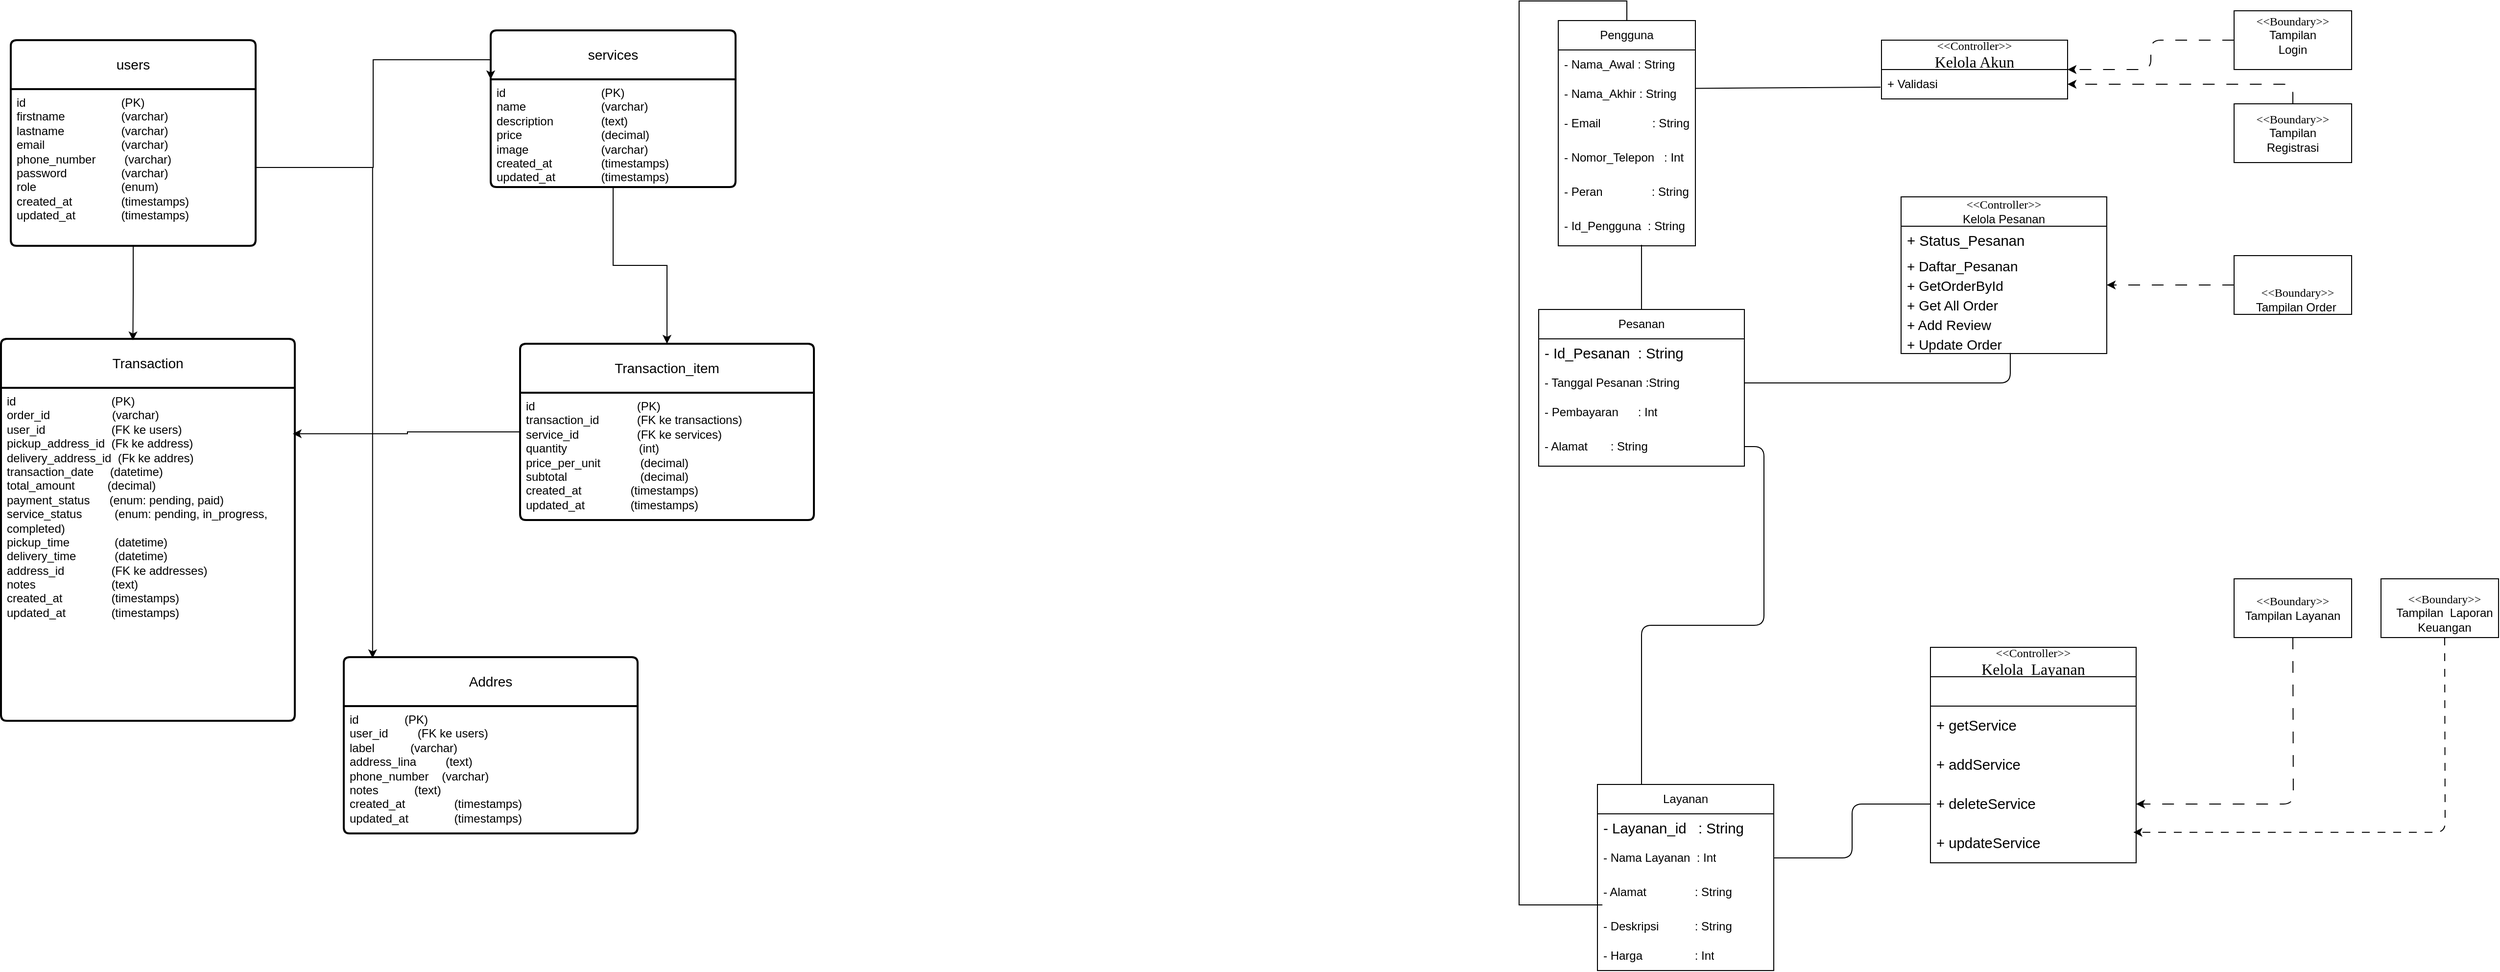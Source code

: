 <mxfile version="27.0.9">
  <diagram name="Page-1" id="1g0gpgOHZjiVGv1ZJ_0M">
    <mxGraphModel dx="3029" dy="782" grid="1" gridSize="10" guides="1" tooltips="1" connect="1" arrows="1" fold="1" page="1" pageScale="1" pageWidth="850" pageHeight="1100" math="0" shadow="0">
      <root>
        <mxCell id="0" />
        <mxCell id="1" parent="0" />
        <mxCell id="5NkrVwgSXne67IR-y-4Z-94" style="edgeStyle=orthogonalEdgeStyle;rounded=1;orthogonalLoop=1;jettySize=auto;html=1;dashed=1;strokeWidth=1;endArrow=classic;endFill=1;dashPattern=12 12;curved=0;" parent="1" source="5NkrVwgSXne67IR-y-4Z-1" target="5NkrVwgSXne67IR-y-4Z-89" edge="1">
          <mxGeometry relative="1" as="geometry" />
        </mxCell>
        <mxCell id="5NkrVwgSXne67IR-y-4Z-1" value="" style="rounded=0;whiteSpace=wrap;html=1;" parent="1" vertex="1">
          <mxGeometry x="750" y="115" width="120" height="60" as="geometry" />
        </mxCell>
        <mxCell id="5NkrVwgSXne67IR-y-4Z-2" value="&lt;font face=&quot;Times New Roman, serif&quot;&gt;&lt;span style=&quot;white-space-collapse: preserve;&quot;&gt;&amp;lt;&amp;lt;Boundary&amp;gt;&amp;gt;&lt;/span&gt;&lt;/font&gt;&lt;div&gt;Tampilan Registrasi&lt;/div&gt;" style="text;html=1;align=center;verticalAlign=middle;whiteSpace=wrap;rounded=0;" parent="1" vertex="1">
          <mxGeometry x="780" y="130" width="60" height="30" as="geometry" />
        </mxCell>
        <mxCell id="5NkrVwgSXne67IR-y-4Z-96" style="edgeStyle=orthogonalEdgeStyle;rounded=1;orthogonalLoop=1;jettySize=auto;html=1;dashed=1;endArrow=classic;endFill=1;dashPattern=12 12;curved=0;" parent="1" source="5NkrVwgSXne67IR-y-4Z-3" target="5NkrVwgSXne67IR-y-4Z-46" edge="1">
          <mxGeometry relative="1" as="geometry" />
        </mxCell>
        <mxCell id="5NkrVwgSXne67IR-y-4Z-3" value="" style="rounded=0;whiteSpace=wrap;html=1;" parent="1" vertex="1">
          <mxGeometry x="750" y="20" width="120" height="60" as="geometry" />
        </mxCell>
        <mxCell id="5NkrVwgSXne67IR-y-4Z-4" value="&lt;font face=&quot;Times New Roman, serif&quot;&gt;&lt;span style=&quot;white-space-collapse: preserve;&quot;&gt;&amp;lt;&amp;lt;Boundary&amp;gt;&amp;gt;&lt;/span&gt;&lt;/font&gt;&lt;div&gt;Tampilan Login&lt;/div&gt;" style="text;html=1;align=center;verticalAlign=middle;whiteSpace=wrap;rounded=0;" parent="1" vertex="1">
          <mxGeometry x="780" y="30" width="60" height="30" as="geometry" />
        </mxCell>
        <mxCell id="5NkrVwgSXne67IR-y-4Z-105" style="edgeStyle=orthogonalEdgeStyle;rounded=1;orthogonalLoop=1;jettySize=auto;html=1;dashed=1;dashPattern=12 12;curved=0;" parent="1" source="5NkrVwgSXne67IR-y-4Z-5" target="5NkrVwgSXne67IR-y-4Z-100" edge="1">
          <mxGeometry relative="1" as="geometry" />
        </mxCell>
        <mxCell id="5NkrVwgSXne67IR-y-4Z-5" value="" style="rounded=0;whiteSpace=wrap;html=1;" parent="1" vertex="1">
          <mxGeometry x="750" y="270" width="120" height="60" as="geometry" />
        </mxCell>
        <mxCell id="5NkrVwgSXne67IR-y-4Z-6" value="&lt;font face=&quot;Times New Roman, serif&quot;&gt;&lt;span style=&quot;white-space-collapse: preserve;&quot;&gt;&amp;lt;&amp;lt;Boundary&amp;gt;&amp;gt;&lt;/span&gt;&lt;/font&gt;&lt;div&gt;Tampilan Order&amp;nbsp;&lt;/div&gt;" style="text;html=1;align=center;verticalAlign=middle;whiteSpace=wrap;rounded=0;" parent="1" vertex="1">
          <mxGeometry x="760" y="300" width="110" height="30" as="geometry" />
        </mxCell>
        <mxCell id="5NkrVwgSXne67IR-y-4Z-9" value="" style="rounded=0;whiteSpace=wrap;html=1;" parent="1" vertex="1">
          <mxGeometry x="900" y="600" width="120" height="60" as="geometry" />
        </mxCell>
        <mxCell id="5NkrVwgSXne67IR-y-4Z-10" value="&lt;font face=&quot;Times New Roman, serif&quot;&gt;&lt;span style=&quot;white-space-collapse: preserve;&quot;&gt;&amp;lt;&amp;lt;Boundary&amp;gt;&amp;gt;&lt;/span&gt;&lt;/font&gt;&lt;div&gt;Tampilan&amp;nbsp; Laporan Keuangan&lt;/div&gt;" style="text;html=1;align=center;verticalAlign=middle;whiteSpace=wrap;rounded=0;" parent="1" vertex="1">
          <mxGeometry x="910" y="620" width="110" height="30" as="geometry" />
        </mxCell>
        <mxCell id="5NkrVwgSXne67IR-y-4Z-13" value="" style="rounded=0;whiteSpace=wrap;html=1;" parent="1" vertex="1">
          <mxGeometry x="750" y="600" width="120" height="60" as="geometry" />
        </mxCell>
        <mxCell id="5NkrVwgSXne67IR-y-4Z-113" style="edgeStyle=orthogonalEdgeStyle;rounded=1;orthogonalLoop=1;jettySize=auto;html=1;dashed=1;endArrow=classic;endFill=1;dashPattern=12 12;curved=0;" parent="1" target="5NkrVwgSXne67IR-y-4Z-110" edge="1">
          <mxGeometry relative="1" as="geometry">
            <mxPoint x="810" y="660" as="sourcePoint" />
          </mxGeometry>
        </mxCell>
        <mxCell id="5NkrVwgSXne67IR-y-4Z-14" value="&lt;font face=&quot;Times New Roman, serif&quot;&gt;&lt;span style=&quot;white-space-collapse: preserve;&quot;&gt;&amp;lt;&amp;lt;Boundary&amp;gt;&amp;gt;&lt;/span&gt;&lt;/font&gt;&lt;div&gt;Tampilan Layanan&lt;/div&gt;" style="text;html=1;align=center;verticalAlign=middle;whiteSpace=wrap;rounded=0;" parent="1" vertex="1">
          <mxGeometry x="755" y="615" width="110" height="30" as="geometry" />
        </mxCell>
        <mxCell id="5NkrVwgSXne67IR-y-4Z-15" value="Pengguna" style="swimlane;fontStyle=0;childLayout=stackLayout;horizontal=1;startSize=30;horizontalStack=0;resizeParent=1;resizeParentMax=0;resizeLast=0;collapsible=1;marginBottom=0;whiteSpace=wrap;html=1;" parent="1" vertex="1">
          <mxGeometry x="60" y="30" width="140" height="230" as="geometry" />
        </mxCell>
        <mxCell id="5NkrVwgSXne67IR-y-4Z-16" value="- Nama_Awal : String" style="text;strokeColor=none;fillColor=none;align=left;verticalAlign=middle;spacingLeft=4;spacingRight=4;overflow=hidden;points=[[0,0.5],[1,0.5]];portConstraint=eastwest;rotatable=0;whiteSpace=wrap;html=1;" parent="5NkrVwgSXne67IR-y-4Z-15" vertex="1">
          <mxGeometry y="30" width="140" height="30" as="geometry" />
        </mxCell>
        <mxCell id="5NkrVwgSXne67IR-y-4Z-17" value="- Nama_Akhir : String" style="text;strokeColor=none;fillColor=none;align=left;verticalAlign=middle;spacingLeft=4;spacingRight=4;overflow=hidden;points=[[0,0.5],[1,0.5]];portConstraint=eastwest;rotatable=0;whiteSpace=wrap;html=1;" parent="5NkrVwgSXne67IR-y-4Z-15" vertex="1">
          <mxGeometry y="60" width="140" height="30" as="geometry" />
        </mxCell>
        <mxCell id="5NkrVwgSXne67IR-y-4Z-19" value="- Email&amp;nbsp; &amp;nbsp; &amp;nbsp; &amp;nbsp; &lt;span style=&quot;white-space: pre;&quot;&gt;&#x9;&lt;/span&gt;&amp;nbsp; &amp;nbsp;: String" style="text;strokeColor=none;fillColor=none;align=left;verticalAlign=middle;spacingLeft=4;spacingRight=4;overflow=hidden;points=[[0,0.5],[1,0.5]];portConstraint=eastwest;rotatable=0;whiteSpace=wrap;html=1;" parent="5NkrVwgSXne67IR-y-4Z-15" vertex="1">
          <mxGeometry y="90" width="140" height="30" as="geometry" />
        </mxCell>
        <mxCell id="5NkrVwgSXne67IR-y-4Z-18" value="- Nomor_Telepon&amp;nbsp; &amp;nbsp;: Int" style="text;strokeColor=none;fillColor=none;align=left;verticalAlign=middle;spacingLeft=4;spacingRight=4;overflow=hidden;points=[[0,0.5],[1,0.5]];portConstraint=eastwest;rotatable=0;whiteSpace=wrap;html=1;" parent="5NkrVwgSXne67IR-y-4Z-15" vertex="1">
          <mxGeometry y="120" width="140" height="40" as="geometry" />
        </mxCell>
        <mxCell id="5NkrVwgSXne67IR-y-4Z-20" value="- Peran&amp;nbsp; &amp;nbsp; &amp;nbsp; &amp;nbsp; &amp;nbsp; &amp;nbsp; &amp;nbsp; &amp;nbsp;: String" style="text;strokeColor=none;fillColor=none;align=left;verticalAlign=middle;spacingLeft=4;spacingRight=4;overflow=hidden;points=[[0,0.5],[1,0.5]];portConstraint=eastwest;rotatable=0;whiteSpace=wrap;html=1;" parent="5NkrVwgSXne67IR-y-4Z-15" vertex="1">
          <mxGeometry y="160" width="140" height="30" as="geometry" />
        </mxCell>
        <mxCell id="5NkrVwgSXne67IR-y-4Z-21" value="- Id_Pengguna&amp;nbsp; : String&amp;nbsp;" style="text;strokeColor=none;fillColor=none;align=left;verticalAlign=middle;spacingLeft=4;spacingRight=4;overflow=hidden;points=[[0,0.5],[1,0.5]];portConstraint=eastwest;rotatable=0;whiteSpace=wrap;html=1;" parent="5NkrVwgSXne67IR-y-4Z-15" vertex="1">
          <mxGeometry y="190" width="140" height="40" as="geometry" />
        </mxCell>
        <mxCell id="5NkrVwgSXne67IR-y-4Z-22" value="Pesanan" style="swimlane;fontStyle=0;childLayout=stackLayout;horizontal=1;startSize=30;horizontalStack=0;resizeParent=1;resizeParentMax=0;resizeLast=0;collapsible=1;marginBottom=0;whiteSpace=wrap;html=1;" parent="1" vertex="1">
          <mxGeometry x="40" y="325" width="210" height="160" as="geometry" />
        </mxCell>
        <mxCell id="5NkrVwgSXne67IR-y-4Z-23" value="&lt;span style=&quot;font-size: 11pt; line-height: 107%;&quot;&gt;- Id_Pesanan&amp;nbsp;&amp;nbsp;&lt;/span&gt;&lt;span style=&quot;font-size:11.0pt;line-height:107%;font-family:&amp;quot;Calibri&amp;quot;,sans-serif;&lt;br/&gt;mso-ascii-theme-font:minor-latin;mso-fareast-font-family:Calibri;mso-fareast-theme-font:&lt;br/&gt;minor-latin;mso-hansi-theme-font:minor-latin;mso-bidi-font-family:&amp;quot;Times New Roman&amp;quot;;&lt;br/&gt;mso-bidi-theme-font:minor-bidi;mso-ansi-language:EN-ID;mso-fareast-language:&lt;br/&gt;EN-US;mso-bidi-language:AR-SA&quot;&gt;: String&amp;nbsp;&lt;/span&gt;" style="text;strokeColor=none;fillColor=none;align=left;verticalAlign=middle;spacingLeft=4;spacingRight=4;overflow=hidden;points=[[0,0.5],[1,0.5]];portConstraint=eastwest;rotatable=0;whiteSpace=wrap;html=1;" parent="5NkrVwgSXne67IR-y-4Z-22" vertex="1">
          <mxGeometry y="30" width="210" height="30" as="geometry" />
        </mxCell>
        <mxCell id="5NkrVwgSXne67IR-y-4Z-24" value="- Tanggal Pesanan :String&amp;nbsp;" style="text;strokeColor=none;fillColor=none;align=left;verticalAlign=middle;spacingLeft=4;spacingRight=4;overflow=hidden;points=[[0,0.5],[1,0.5]];portConstraint=eastwest;rotatable=0;whiteSpace=wrap;html=1;" parent="5NkrVwgSXne67IR-y-4Z-22" vertex="1">
          <mxGeometry y="60" width="210" height="30" as="geometry" />
        </mxCell>
        <mxCell id="5NkrVwgSXne67IR-y-4Z-25" value="- Pembayaran&amp;nbsp; &amp;nbsp; &amp;nbsp; : Int" style="text;strokeColor=none;fillColor=none;align=left;verticalAlign=middle;spacingLeft=4;spacingRight=4;overflow=hidden;points=[[0,0.5],[1,0.5]];portConstraint=eastwest;rotatable=0;whiteSpace=wrap;html=1;" parent="5NkrVwgSXne67IR-y-4Z-22" vertex="1">
          <mxGeometry y="90" width="210" height="30" as="geometry" />
        </mxCell>
        <mxCell id="5NkrVwgSXne67IR-y-4Z-26" value="- Alamat&amp;nbsp; &amp;nbsp; &amp;nbsp; &amp;nbsp;: String" style="text;strokeColor=none;fillColor=none;align=left;verticalAlign=middle;spacingLeft=4;spacingRight=4;overflow=hidden;points=[[0,0.5],[1,0.5]];portConstraint=eastwest;rotatable=0;whiteSpace=wrap;html=1;" parent="5NkrVwgSXne67IR-y-4Z-22" vertex="1">
          <mxGeometry y="120" width="210" height="40" as="geometry" />
        </mxCell>
        <mxCell id="5NkrVwgSXne67IR-y-4Z-35" value="&lt;p class=&quot;MsoNormal&quot;&gt;Layanan&lt;/p&gt;" style="swimlane;fontStyle=0;childLayout=stackLayout;horizontal=1;startSize=30;horizontalStack=0;resizeParent=1;resizeParentMax=0;resizeLast=0;collapsible=1;marginBottom=0;whiteSpace=wrap;html=1;" parent="1" vertex="1">
          <mxGeometry x="100" y="810" width="180" height="190" as="geometry" />
        </mxCell>
        <mxCell id="5NkrVwgSXne67IR-y-4Z-36" value="&lt;span style=&quot;font-size: 11pt; line-height: 107%;&quot;&gt;- Layanan&lt;span style=&quot;font-size:11.0pt;line-height:107%;&lt;br/&gt;font-family:&amp;quot;Calibri&amp;quot;,sans-serif;mso-ascii-theme-font:minor-latin;mso-fareast-font-family:&lt;br/&gt;Calibri;mso-fareast-theme-font:minor-latin;mso-hansi-theme-font:minor-latin;&lt;br/&gt;mso-bidi-font-family:&amp;quot;Times New Roman&amp;quot;;mso-bidi-theme-font:minor-bidi;&lt;br/&gt;mso-ansi-language:EN-ID;mso-fareast-language:EN-US;mso-bidi-language:AR-SA&quot;&gt;_id&lt;/span&gt;&amp;nbsp; &amp;nbsp;&lt;/span&gt;&lt;span style=&quot;font-size:11.0pt;line-height:107%;font-family:&amp;quot;Calibri&amp;quot;,sans-serif;&lt;br/&gt;mso-ascii-theme-font:minor-latin;mso-fareast-font-family:Calibri;mso-fareast-theme-font:&lt;br/&gt;minor-latin;mso-hansi-theme-font:minor-latin;mso-bidi-font-family:&amp;quot;Times New Roman&amp;quot;;&lt;br/&gt;mso-bidi-theme-font:minor-bidi;mso-ansi-language:EN-ID;mso-fareast-language:&lt;br/&gt;EN-US;mso-bidi-language:AR-SA&quot;&gt;: String&amp;nbsp;&lt;/span&gt;" style="text;strokeColor=none;fillColor=none;align=left;verticalAlign=middle;spacingLeft=4;spacingRight=4;overflow=hidden;points=[[0,0.5],[1,0.5]];portConstraint=eastwest;rotatable=0;whiteSpace=wrap;html=1;" parent="5NkrVwgSXne67IR-y-4Z-35" vertex="1">
          <mxGeometry y="30" width="180" height="30" as="geometry" />
        </mxCell>
        <mxCell id="5NkrVwgSXne67IR-y-4Z-38" value="- Nama Layanan&amp;nbsp; : Int" style="text;strokeColor=none;fillColor=none;align=left;verticalAlign=middle;spacingLeft=4;spacingRight=4;overflow=hidden;points=[[0,0.5],[1,0.5]];portConstraint=eastwest;rotatable=0;whiteSpace=wrap;html=1;" parent="5NkrVwgSXne67IR-y-4Z-35" vertex="1">
          <mxGeometry y="60" width="180" height="30" as="geometry" />
        </mxCell>
        <mxCell id="5NkrVwgSXne67IR-y-4Z-39" value="- Alamat&lt;span style=&quot;white-space: pre;&quot;&gt;&#x9;&lt;/span&gt;&amp;nbsp; &amp;nbsp;&lt;span style=&quot;white-space: pre;&quot;&gt;&#x9;&lt;/span&gt; &amp;nbsp; &amp;nbsp;: String" style="text;strokeColor=none;fillColor=none;align=left;verticalAlign=middle;spacingLeft=4;spacingRight=4;overflow=hidden;points=[[0,0.5],[1,0.5]];portConstraint=eastwest;rotatable=0;whiteSpace=wrap;html=1;" parent="5NkrVwgSXne67IR-y-4Z-35" vertex="1">
          <mxGeometry y="90" width="180" height="40" as="geometry" />
        </mxCell>
        <mxCell id="5NkrVwgSXne67IR-y-4Z-40" value="- Deskripsi&amp;nbsp; &amp;nbsp; &amp;nbsp; &amp;nbsp; &amp;nbsp; &amp;nbsp;: String" style="text;strokeColor=none;fillColor=none;align=left;verticalAlign=middle;spacingLeft=4;spacingRight=4;overflow=hidden;points=[[0,0.5],[1,0.5]];portConstraint=eastwest;rotatable=0;whiteSpace=wrap;html=1;" parent="5NkrVwgSXne67IR-y-4Z-35" vertex="1">
          <mxGeometry y="130" width="180" height="30" as="geometry" />
        </mxCell>
        <mxCell id="5NkrVwgSXne67IR-y-4Z-43" value="- Harga&lt;span style=&quot;white-space: pre;&quot;&gt;&#x9;&lt;/span&gt;&amp;nbsp;&lt;span style=&quot;white-space: pre;&quot;&gt;&#x9;&lt;/span&gt; &amp;nbsp; &amp;nbsp;: Int" style="text;strokeColor=none;fillColor=none;align=left;verticalAlign=middle;spacingLeft=4;spacingRight=4;overflow=hidden;points=[[0,0.5],[1,0.5]];portConstraint=eastwest;rotatable=0;whiteSpace=wrap;html=1;" parent="5NkrVwgSXne67IR-y-4Z-35" vertex="1">
          <mxGeometry y="160" width="180" height="30" as="geometry" />
        </mxCell>
        <mxCell id="5NkrVwgSXne67IR-y-4Z-46" value="&lt;font face=&quot;Times New Roman, serif&quot;&gt;&lt;span style=&quot;white-space-collapse: preserve;&quot;&gt;&amp;lt;&amp;lt;Controller&amp;gt;&amp;gt;&lt;/span&gt;&lt;/font&gt;&lt;div&gt;&lt;font size=&quot;3&quot; face=&quot;Times New Roman, serif&quot;&gt;&lt;span style=&quot;white-space-collapse: preserve;&quot;&gt;Kelola Akun&lt;/span&gt;&lt;/font&gt;&lt;/div&gt;" style="swimlane;fontStyle=0;childLayout=stackLayout;horizontal=1;startSize=30;horizontalStack=0;resizeParent=1;resizeParentMax=0;resizeLast=0;collapsible=1;marginBottom=0;whiteSpace=wrap;html=1;" parent="1" vertex="1">
          <mxGeometry x="390" y="50" width="190" height="60" as="geometry" />
        </mxCell>
        <mxCell id="5NkrVwgSXne67IR-y-4Z-89" value="+ Validasi" style="text;strokeColor=none;fillColor=none;align=left;verticalAlign=middle;spacingLeft=4;spacingRight=4;overflow=hidden;points=[[0,0.5],[1,0.5]];portConstraint=eastwest;rotatable=0;whiteSpace=wrap;html=1;" parent="5NkrVwgSXne67IR-y-4Z-46" vertex="1">
          <mxGeometry y="30" width="190" height="30" as="geometry" />
        </mxCell>
        <mxCell id="5NkrVwgSXne67IR-y-4Z-80" value="&lt;font face=&quot;Times New Roman, serif&quot;&gt;&lt;span style=&quot;white-space-collapse: preserve;&quot;&gt;&amp;lt;&amp;lt;Controller&amp;gt;&amp;gt;&lt;/span&gt;&lt;/font&gt;&lt;div&gt;Kelola Pesanan&lt;/div&gt;" style="swimlane;fontStyle=0;childLayout=stackLayout;horizontal=1;startSize=30;horizontalStack=0;resizeParent=1;resizeParentMax=0;resizeLast=0;collapsible=1;marginBottom=0;whiteSpace=wrap;html=1;" parent="1" vertex="1">
          <mxGeometry x="410" y="210" width="210" height="160" as="geometry" />
        </mxCell>
        <mxCell id="5NkrVwgSXne67IR-y-4Z-81" value="&lt;span style=&quot;font-size: 14.667px;&quot;&gt;+ Status_Pesanan&lt;/span&gt;" style="text;strokeColor=none;fillColor=none;align=left;verticalAlign=middle;spacingLeft=4;spacingRight=4;overflow=hidden;points=[[0,0.5],[1,0.5]];portConstraint=eastwest;rotatable=0;whiteSpace=wrap;html=1;" parent="5NkrVwgSXne67IR-y-4Z-80" vertex="1">
          <mxGeometry y="30" width="210" height="30" as="geometry" />
        </mxCell>
        <mxCell id="5NkrVwgSXne67IR-y-4Z-83" value="+ Daftar_Pesanan" style="text;strokeColor=none;fillColor=none;align=left;verticalAlign=middle;spacingLeft=4;spacingRight=4;overflow=hidden;points=[[0,0.5],[1,0.5]];portConstraint=eastwest;rotatable=0;whiteSpace=wrap;html=1;fontSize=14;" parent="5NkrVwgSXne67IR-y-4Z-80" vertex="1">
          <mxGeometry y="60" width="210" height="20" as="geometry" />
        </mxCell>
        <mxCell id="5NkrVwgSXne67IR-y-4Z-100" value="+ GetOrderById" style="text;strokeColor=none;fillColor=none;align=left;verticalAlign=middle;spacingLeft=4;spacingRight=4;overflow=hidden;points=[[0,0.5],[1,0.5]];portConstraint=eastwest;rotatable=0;whiteSpace=wrap;html=1;strokeWidth=2;fontSize=14;" parent="5NkrVwgSXne67IR-y-4Z-80" vertex="1">
          <mxGeometry y="80" width="210" height="20" as="geometry" />
        </mxCell>
        <mxCell id="5NkrVwgSXne67IR-y-4Z-101" value="+ Get All Order" style="text;strokeColor=none;fillColor=none;align=left;verticalAlign=middle;spacingLeft=4;spacingRight=4;overflow=hidden;points=[[0,0.5],[1,0.5]];portConstraint=eastwest;rotatable=0;whiteSpace=wrap;html=1;fontSize=14;" parent="5NkrVwgSXne67IR-y-4Z-80" vertex="1">
          <mxGeometry y="100" width="210" height="20" as="geometry" />
        </mxCell>
        <mxCell id="5NkrVwgSXne67IR-y-4Z-102" value="+ Add Review" style="text;strokeColor=none;fillColor=none;align=left;verticalAlign=middle;spacingLeft=4;spacingRight=4;overflow=hidden;points=[[0,0.5],[1,0.5]];portConstraint=eastwest;rotatable=0;whiteSpace=wrap;html=1;fontSize=14;" parent="5NkrVwgSXne67IR-y-4Z-80" vertex="1">
          <mxGeometry y="120" width="210" height="20" as="geometry" />
        </mxCell>
        <mxCell id="5NkrVwgSXne67IR-y-4Z-103" value="+ Update Order" style="text;strokeColor=none;fillColor=none;align=left;verticalAlign=middle;spacingLeft=4;spacingRight=4;overflow=hidden;points=[[0,0.5],[1,0.5]];portConstraint=eastwest;rotatable=0;whiteSpace=wrap;html=1;fontSize=14;" parent="5NkrVwgSXne67IR-y-4Z-80" vertex="1">
          <mxGeometry y="140" width="210" height="20" as="geometry" />
        </mxCell>
        <mxCell id="5NkrVwgSXne67IR-y-4Z-92" value="" style="endArrow=none;html=1;rounded=0;exitX=1;exitY=0.307;exitDx=0;exitDy=0;exitPerimeter=0;entryX=-0.005;entryY=0.6;entryDx=0;entryDy=0;entryPerimeter=0;" parent="1" source="5NkrVwgSXne67IR-y-4Z-17" target="5NkrVwgSXne67IR-y-4Z-89" edge="1">
          <mxGeometry width="50" height="50" relative="1" as="geometry">
            <mxPoint x="200" y="110" as="sourcePoint" />
            <mxPoint x="390" y="99" as="targetPoint" />
          </mxGeometry>
        </mxCell>
        <mxCell id="5NkrVwgSXne67IR-y-4Z-104" style="edgeStyle=orthogonalEdgeStyle;rounded=1;orthogonalLoop=1;jettySize=auto;html=1;entryX=0.531;entryY=0.971;entryDx=0;entryDy=0;entryPerimeter=0;endArrow=none;startFill=0;curved=0;" parent="1" source="5NkrVwgSXne67IR-y-4Z-24" target="5NkrVwgSXne67IR-y-4Z-103" edge="1">
          <mxGeometry relative="1" as="geometry" />
        </mxCell>
        <mxCell id="5NkrVwgSXne67IR-y-4Z-106" value="&lt;font face=&quot;Times New Roman, serif&quot;&gt;&lt;span style=&quot;white-space-collapse: preserve;&quot;&gt;&amp;lt;&amp;lt;Controller&amp;gt;&amp;gt;&lt;/span&gt;&lt;/font&gt;&lt;div&gt;&lt;font face=&quot;Times New Roman, serif&quot;&gt;&lt;span style=&quot;font-size: 16px; white-space-collapse: preserve;&quot;&gt;Kelola  Layanan&lt;/span&gt;&lt;/font&gt;&lt;/div&gt;" style="swimlane;fontStyle=0;childLayout=stackLayout;horizontal=1;startSize=30;horizontalStack=0;resizeParent=1;resizeParentMax=0;resizeLast=0;collapsible=1;marginBottom=0;whiteSpace=wrap;html=1;" parent="1" vertex="1">
          <mxGeometry x="440" y="670" width="210" height="220" as="geometry" />
        </mxCell>
        <mxCell id="5NkrVwgSXne67IR-y-4Z-107" value="" style="swimlane;fontStyle=0;childLayout=stackLayout;horizontal=1;startSize=30;horizontalStack=0;resizeParent=1;resizeParentMax=0;resizeLast=0;collapsible=1;marginBottom=0;whiteSpace=wrap;html=1;" parent="5NkrVwgSXne67IR-y-4Z-106" vertex="1">
          <mxGeometry y="30" width="210" height="190" as="geometry" />
        </mxCell>
        <mxCell id="5NkrVwgSXne67IR-y-4Z-108" value="&lt;span style=&quot;font-size:11.0pt;line-height:107%;&lt;br/&gt;font-family:&amp;quot;Calibri&amp;quot;,sans-serif;mso-ascii-theme-font:minor-latin;mso-fareast-font-family:&lt;br/&gt;Calibri;mso-fareast-theme-font:minor-latin;mso-hansi-theme-font:minor-latin;&lt;br/&gt;mso-bidi-font-family:&amp;quot;Times New Roman&amp;quot;;mso-bidi-theme-font:minor-bidi;&lt;br/&gt;mso-ansi-language:EN-ID;mso-fareast-language:EN-US;mso-bidi-language:AR-SA&quot;&gt;+ getService&lt;/span&gt;" style="text;strokeColor=none;fillColor=none;align=left;verticalAlign=middle;spacingLeft=4;spacingRight=4;overflow=hidden;points=[[0,0.5],[1,0.5]];portConstraint=eastwest;rotatable=0;whiteSpace=wrap;html=1;" parent="5NkrVwgSXne67IR-y-4Z-107" vertex="1">
          <mxGeometry y="30" width="210" height="40" as="geometry" />
        </mxCell>
        <mxCell id="5NkrVwgSXne67IR-y-4Z-109" value="&lt;span style=&quot;font-size:11.0pt;line-height:107%;&lt;br/&gt;font-family:&amp;quot;Calibri&amp;quot;,sans-serif;mso-ascii-theme-font:minor-latin;mso-fareast-font-family:&lt;br/&gt;Calibri;mso-fareast-theme-font:minor-latin;mso-hansi-theme-font:minor-latin;&lt;br/&gt;mso-bidi-font-family:&amp;quot;Times New Roman&amp;quot;;mso-bidi-theme-font:minor-bidi;&lt;br/&gt;mso-ansi-language:EN-ID;mso-fareast-language:EN-US;mso-bidi-language:AR-SA&quot;&gt;+ addService&lt;/span&gt;" style="text;strokeColor=none;fillColor=none;align=left;verticalAlign=middle;spacingLeft=4;spacingRight=4;overflow=hidden;points=[[0,0.5],[1,0.5]];portConstraint=eastwest;rotatable=0;whiteSpace=wrap;html=1;" parent="5NkrVwgSXne67IR-y-4Z-107" vertex="1">
          <mxGeometry y="70" width="210" height="40" as="geometry" />
        </mxCell>
        <mxCell id="5NkrVwgSXne67IR-y-4Z-110" value="&lt;span style=&quot;font-size:11.0pt;line-height:107%;&lt;br/&gt;font-family:&amp;quot;Calibri&amp;quot;,sans-serif;mso-ascii-theme-font:minor-latin;mso-fareast-font-family:&lt;br/&gt;Calibri;mso-fareast-theme-font:minor-latin;mso-hansi-theme-font:minor-latin;&lt;br/&gt;mso-bidi-font-family:&amp;quot;Times New Roman&amp;quot;;mso-bidi-theme-font:minor-bidi;&lt;br/&gt;mso-ansi-language:EN-ID;mso-fareast-language:EN-US;mso-bidi-language:AR-SA&quot;&gt;+ deleteService&lt;/span&gt;" style="text;strokeColor=none;fillColor=none;align=left;verticalAlign=middle;spacingLeft=4;spacingRight=4;overflow=hidden;points=[[0,0.5],[1,0.5]];portConstraint=eastwest;rotatable=0;whiteSpace=wrap;html=1;" parent="5NkrVwgSXne67IR-y-4Z-107" vertex="1">
          <mxGeometry y="110" width="210" height="40" as="geometry" />
        </mxCell>
        <mxCell id="5NkrVwgSXne67IR-y-4Z-111" value="&lt;span style=&quot;font-size:11.0pt;line-height:107%;&lt;br/&gt;font-family:&amp;quot;Calibri&amp;quot;,sans-serif;mso-ascii-theme-font:minor-latin;mso-fareast-font-family:&lt;br/&gt;Calibri;mso-fareast-theme-font:minor-latin;mso-hansi-theme-font:minor-latin;&lt;br/&gt;mso-bidi-font-family:&amp;quot;Times New Roman&amp;quot;;mso-bidi-theme-font:minor-bidi;&lt;br/&gt;mso-ansi-language:EN-ID;mso-fareast-language:EN-US;mso-bidi-language:AR-SA&quot;&gt;+ updateService&lt;/span&gt;" style="text;strokeColor=none;fillColor=none;align=left;verticalAlign=middle;spacingLeft=4;spacingRight=4;overflow=hidden;points=[[0,0.5],[1,0.5]];portConstraint=eastwest;rotatable=0;whiteSpace=wrap;html=1;" parent="5NkrVwgSXne67IR-y-4Z-107" vertex="1">
          <mxGeometry y="150" width="210" height="40" as="geometry" />
        </mxCell>
        <mxCell id="5NkrVwgSXne67IR-y-4Z-112" style="edgeStyle=orthogonalEdgeStyle;rounded=1;orthogonalLoop=1;jettySize=auto;html=1;entryX=0;entryY=0.5;entryDx=0;entryDy=0;endArrow=none;startFill=0;curved=0;" parent="1" source="5NkrVwgSXne67IR-y-4Z-38" target="5NkrVwgSXne67IR-y-4Z-110" edge="1">
          <mxGeometry relative="1" as="geometry" />
        </mxCell>
        <mxCell id="5NkrVwgSXne67IR-y-4Z-116" style="edgeStyle=orthogonalEdgeStyle;rounded=1;orthogonalLoop=1;jettySize=auto;html=1;entryX=0.987;entryY=0.222;entryDx=0;entryDy=0;entryPerimeter=0;dashed=1;dashPattern=8 8;curved=0;" parent="1" target="5NkrVwgSXne67IR-y-4Z-111" edge="1">
          <mxGeometry relative="1" as="geometry">
            <mxPoint x="965" y="660" as="sourcePoint" />
          </mxGeometry>
        </mxCell>
        <mxCell id="5NkrVwgSXne67IR-y-4Z-117" style="edgeStyle=orthogonalEdgeStyle;rounded=1;orthogonalLoop=1;jettySize=auto;html=1;endArrow=none;endFill=0;entryX=0.25;entryY=0;entryDx=0;entryDy=0;curved=0;startFill=0;" parent="1" source="5NkrVwgSXne67IR-y-4Z-26" target="5NkrVwgSXne67IR-y-4Z-35" edge="1">
          <mxGeometry relative="1" as="geometry">
            <mxPoint x="172" y="800" as="targetPoint" />
          </mxGeometry>
        </mxCell>
        <mxCell id="5NkrVwgSXne67IR-y-4Z-121" style="edgeStyle=orthogonalEdgeStyle;rounded=0;orthogonalLoop=1;jettySize=auto;html=1;entryX=0.607;entryY=0.975;entryDx=0;entryDy=0;entryPerimeter=0;endArrow=none;startFill=0;" parent="1" source="5NkrVwgSXne67IR-y-4Z-22" target="5NkrVwgSXne67IR-y-4Z-21" edge="1">
          <mxGeometry relative="1" as="geometry" />
        </mxCell>
        <mxCell id="5NkrVwgSXne67IR-y-4Z-122" style="edgeStyle=orthogonalEdgeStyle;rounded=0;orthogonalLoop=1;jettySize=auto;html=1;exitX=0.5;exitY=0;exitDx=0;exitDy=0;entryX=0.028;entryY=0.825;entryDx=0;entryDy=0;entryPerimeter=0;endArrow=none;startFill=0;" parent="1" source="5NkrVwgSXne67IR-y-4Z-15" target="5NkrVwgSXne67IR-y-4Z-39" edge="1">
          <mxGeometry relative="1" as="geometry">
            <Array as="points">
              <mxPoint x="130" y="10" />
              <mxPoint x="20" y="10" />
              <mxPoint x="20" y="933" />
            </Array>
          </mxGeometry>
        </mxCell>
        <mxCell id="i185z-xfPm6_fRVkxHpz-1" value="users" style="swimlane;childLayout=stackLayout;horizontal=1;startSize=50;horizontalStack=0;rounded=1;fontSize=14;fontStyle=0;strokeWidth=2;resizeParent=0;resizeLast=1;shadow=0;dashed=0;align=center;arcSize=4;whiteSpace=wrap;html=1;" vertex="1" parent="1">
          <mxGeometry x="-1520" y="50" width="250" height="210" as="geometry" />
        </mxCell>
        <mxCell id="i185z-xfPm6_fRVkxHpz-2" value="&lt;div&gt;id&amp;nbsp; &amp;nbsp; &amp;nbsp; &amp;nbsp; &amp;nbsp; &amp;nbsp; &amp;nbsp; &lt;span style=&quot;white-space: pre;&quot;&gt;&#x9;&lt;/span&gt;&lt;span style=&quot;white-space: pre;&quot;&gt;&#x9;&lt;/span&gt;(PK)&lt;/div&gt;&lt;div&gt;firstname&amp;nbsp; &amp;nbsp; &amp;nbsp; &amp;nbsp;&lt;span style=&quot;white-space: pre;&quot;&gt;&#x9;&lt;/span&gt;&lt;span style=&quot;white-space: pre;&quot;&gt;&#x9;&lt;/span&gt;(varchar)&lt;/div&gt;&lt;div&gt;lastname&amp;nbsp; &amp;nbsp; &amp;nbsp; &amp;nbsp; &lt;span style=&quot;white-space: pre;&quot;&gt;&#x9;&lt;/span&gt;&lt;span style=&quot;white-space: pre;&quot;&gt;&#x9;&lt;/span&gt;(varchar)&lt;/div&gt;&lt;div&gt;email&amp;nbsp; &amp;nbsp; &amp;nbsp; &amp;nbsp; &amp;nbsp; &amp;nbsp;&lt;span style=&quot;white-space: pre;&quot;&gt;&#x9;&lt;/span&gt;&lt;span style=&quot;white-space: pre;&quot;&gt;&#x9;&lt;/span&gt;(varchar)&lt;/div&gt;&lt;div&gt;phone_number&amp;nbsp; &amp;nbsp;&lt;span style=&quot;white-space: pre;&quot;&gt;&#x9;&lt;/span&gt; (varchar)&lt;/div&gt;&lt;div&gt;&lt;span style=&quot;background-color: transparent; color: light-dark(rgb(0, 0, 0), rgb(255, 255, 255));&quot;&gt;password&amp;nbsp; &amp;nbsp; &amp;nbsp; &amp;nbsp; &lt;/span&gt;&lt;span style=&quot;background-color: transparent; color: light-dark(rgb(0, 0, 0), rgb(255, 255, 255)); white-space: pre;&quot;&gt;&#x9;&lt;/span&gt;&lt;span style=&quot;background-color: transparent; color: light-dark(rgb(0, 0, 0), rgb(255, 255, 255)); white-space: pre;&quot;&gt;&#x9;&lt;/span&gt;&lt;span style=&quot;background-color: transparent; color: light-dark(rgb(0, 0, 0), rgb(255, 255, 255));&quot;&gt;(varchar)&lt;/span&gt;&lt;/div&gt;&lt;div&gt;role&amp;nbsp; &amp;nbsp; &amp;nbsp; &amp;nbsp; &amp;nbsp; &amp;nbsp; &lt;span style=&quot;white-space: pre;&quot;&gt;&#x9;&lt;/span&gt;&lt;span style=&quot;white-space: pre;&quot;&gt;&#x9;&lt;/span&gt;(enum)&lt;/div&gt;&lt;div&gt;created_at&lt;span style=&quot;white-space: pre;&quot;&gt;&#x9;&lt;/span&gt;&amp;nbsp; &amp;nbsp; &amp;nbsp; &amp;nbsp; (timestamps)&lt;/div&gt;&lt;div&gt;updated_at&lt;span style=&quot;white-space: pre;&quot;&gt;&#x9;&lt;/span&gt;&lt;span style=&quot;white-space: pre;&quot;&gt;&#x9;&lt;/span&gt;&lt;span style=&quot;background-color: transparent; color: light-dark(rgb(0, 0, 0), rgb(255, 255, 255));&quot;&gt;(timestamps)&lt;/span&gt;&lt;/div&gt;" style="align=left;strokeColor=none;fillColor=none;spacingLeft=4;spacingRight=4;fontSize=12;verticalAlign=top;resizable=0;rotatable=0;part=1;html=1;whiteSpace=wrap;" vertex="1" parent="i185z-xfPm6_fRVkxHpz-1">
          <mxGeometry y="50" width="250" height="160" as="geometry" />
        </mxCell>
        <mxCell id="i185z-xfPm6_fRVkxHpz-3" value="services" style="swimlane;childLayout=stackLayout;horizontal=1;startSize=50;horizontalStack=0;rounded=1;fontSize=14;fontStyle=0;strokeWidth=2;resizeParent=0;resizeLast=1;shadow=0;dashed=0;align=center;arcSize=4;whiteSpace=wrap;html=1;" vertex="1" parent="1">
          <mxGeometry x="-1030" y="40" width="250" height="160" as="geometry" />
        </mxCell>
        <mxCell id="i185z-xfPm6_fRVkxHpz-4" value="&lt;div&gt;id&amp;nbsp;&lt;span style=&quot;white-space: pre;&quot;&gt;&#x9;&lt;/span&gt; &amp;nbsp; &amp;nbsp; &amp;nbsp; &amp;nbsp; &amp;nbsp; &amp;nbsp; &lt;span style=&quot;white-space: pre;&quot;&gt;&#x9;&lt;/span&gt;&lt;span style=&quot;white-space: pre;&quot;&gt;&#x9;&lt;/span&gt;(PK)&lt;/div&gt;&lt;div&gt;name&amp;nbsp; &amp;nbsp; &amp;nbsp; &amp;nbsp; &lt;span style=&quot;white-space: pre;&quot;&gt;&#x9;&lt;/span&gt;&amp;nbsp; &amp;nbsp; &amp;nbsp; &amp;nbsp; (varchar)&lt;/div&gt;&lt;div&gt;description&lt;span style=&quot;white-space: pre;&quot;&gt;&#x9;&lt;/span&gt;&amp;nbsp; &amp;nbsp; &amp;nbsp; &amp;nbsp; (text)&lt;/div&gt;&lt;div&gt;price&amp;nbsp; &amp;nbsp; &amp;nbsp;&lt;span style=&quot;white-space: pre;&quot;&gt;&#x9;&lt;/span&gt;&lt;span style=&quot;white-space: pre;&quot;&gt;&#x9;&lt;/span&gt;&amp;nbsp; &amp;nbsp; &amp;nbsp; &amp;nbsp; (decimal)&lt;/div&gt;&lt;div&gt;image&amp;nbsp; &amp;nbsp; &amp;nbsp; &amp;nbsp; &amp;nbsp; &amp;nbsp;&lt;span style=&quot;white-space: pre;&quot;&gt;&#x9;&lt;/span&gt;&lt;span style=&quot;white-space: pre;&quot;&gt;&#x9;&lt;/span&gt;(varchar)&lt;/div&gt;&lt;div&gt;&lt;div&gt;created_at&lt;span style=&quot;white-space: pre;&quot;&gt;&#x9;&lt;/span&gt;&amp;nbsp; &amp;nbsp; &amp;nbsp; &amp;nbsp; (timestamps)&lt;/div&gt;&lt;div&gt;updated_at&lt;span style=&quot;white-space: pre;&quot;&gt;&#x9;&lt;/span&gt;&lt;span style=&quot;white-space: pre;&quot;&gt;&#x9;&lt;/span&gt;&lt;span style=&quot;background-color: transparent; color: light-dark(rgb(0, 0, 0), rgb(255, 255, 255));&quot;&gt;(timestamps)&lt;/span&gt;&lt;/div&gt;&lt;/div&gt;" style="align=left;strokeColor=none;fillColor=none;spacingLeft=4;spacingRight=4;fontSize=12;verticalAlign=top;resizable=0;rotatable=0;part=1;html=1;whiteSpace=wrap;" vertex="1" parent="i185z-xfPm6_fRVkxHpz-3">
          <mxGeometry y="50" width="250" height="110" as="geometry" />
        </mxCell>
        <mxCell id="i185z-xfPm6_fRVkxHpz-5" value="Transaction" style="swimlane;childLayout=stackLayout;horizontal=1;startSize=50;horizontalStack=0;rounded=1;fontSize=14;fontStyle=0;strokeWidth=2;resizeParent=0;resizeLast=1;shadow=0;dashed=0;align=center;arcSize=4;whiteSpace=wrap;html=1;" vertex="1" parent="1">
          <mxGeometry x="-1530" y="355" width="300" height="390" as="geometry" />
        </mxCell>
        <mxCell id="i185z-xfPm6_fRVkxHpz-6" value="&lt;div&gt;&lt;div&gt;id&lt;span style=&quot;white-space: pre;&quot;&gt;&#x9;&lt;/span&gt;&lt;span style=&quot;white-space: pre;&quot;&gt;&#x9;&lt;/span&gt;&amp;nbsp; &amp;nbsp; &amp;nbsp; &amp;nbsp; &amp;nbsp; &amp;nbsp; &amp;nbsp; &amp;nbsp; (PK)&lt;/div&gt;&lt;div&gt;order_id&amp;nbsp; &amp;nbsp; &amp;nbsp; &amp;nbsp; &amp;nbsp; &amp;nbsp; &amp;nbsp; &amp;nbsp; &amp;nbsp; &amp;nbsp;(varchar)&lt;/div&gt;&lt;div&gt;user_id&amp;nbsp;&lt;span style=&quot;white-space: pre;&quot;&gt;&#x9;&lt;/span&gt;&lt;span style=&quot;white-space: pre;&quot;&gt;&#x9;&lt;/span&gt; &amp;nbsp; &amp;nbsp; &amp;nbsp; &amp;nbsp;(FK ke users)&lt;/div&gt;&lt;div&gt;pickup_address_id&amp;nbsp; (Fk ke address)&lt;/div&gt;&lt;div&gt;delivery_address_id&amp;nbsp; (Fk ke addres)&lt;/div&gt;&lt;div&gt;transaction_date&amp;nbsp; &amp;nbsp; &amp;nbsp;(datetime)&lt;/div&gt;&lt;div&gt;total_amount&amp;nbsp; &amp;nbsp; &amp;nbsp; &amp;nbsp; &amp;nbsp; (decimal)&lt;/div&gt;&lt;div&gt;payment_status&amp;nbsp; &amp;nbsp; &amp;nbsp; (enum: pending, paid)&lt;/div&gt;&lt;div&gt;service_status&amp;nbsp;&lt;span style=&quot;white-space: pre;&quot;&gt;&#x9;&lt;/span&gt; (enum: pending, in_progress, completed)&lt;/div&gt;&lt;div&gt;pickup_time&amp;nbsp; &amp;nbsp; &lt;span style=&quot;white-space: pre;&quot;&gt;&#x9;&lt;/span&gt;&lt;span style=&quot;white-space: pre;&quot;&gt;&#x9;&lt;/span&gt;&amp;nbsp;(datetime)&lt;/div&gt;&lt;div&gt;delivery_time&amp;nbsp;&lt;span style=&quot;white-space: pre;&quot;&gt;&#x9;&lt;/span&gt;&lt;span style=&quot;white-space: pre;&quot;&gt;&#x9;&lt;/span&gt;&lt;span style=&quot;background-color: transparent; color: light-dark(rgb(0, 0, 0), rgb(255, 255, 255));&quot;&gt;&amp;nbsp;(datetime)&lt;/span&gt;&lt;/div&gt;&lt;div&gt;address_id&amp;nbsp; &amp;nbsp; &amp;nbsp; &lt;span style=&quot;white-space: pre;&quot;&gt;&#x9;&lt;/span&gt;(FK ke addresses)&lt;/div&gt;&lt;div&gt;notes&amp;nbsp; &amp;nbsp; &amp;nbsp; &amp;nbsp; &amp;nbsp; &amp;nbsp;&lt;span style=&quot;white-space: pre;&quot;&gt;&#x9;&lt;/span&gt;&lt;span style=&quot;white-space: pre;&quot;&gt;&#x9;&lt;/span&gt;(text)&lt;/div&gt;&lt;div&gt;&lt;div&gt;created_at&lt;span style=&quot;white-space: pre;&quot;&gt;&#x9;&lt;/span&gt;&amp;nbsp; &amp;nbsp; &amp;nbsp; &amp;nbsp; (timestamps)&lt;/div&gt;&lt;div&gt;updated_at&lt;span style=&quot;white-space: pre;&quot;&gt;&#x9;&lt;/span&gt;&lt;span style=&quot;white-space: pre;&quot;&gt;&#x9;&lt;/span&gt;&lt;span style=&quot;background-color: transparent; color: light-dark(rgb(0, 0, 0), rgb(255, 255, 255));&quot;&gt;(timestamps)&lt;/span&gt;&lt;/div&gt;&lt;/div&gt;&lt;/div&gt;&lt;div&gt;&lt;br&gt;&lt;/div&gt;" style="align=left;strokeColor=none;fillColor=none;spacingLeft=4;spacingRight=4;fontSize=12;verticalAlign=top;resizable=0;rotatable=0;part=1;html=1;whiteSpace=wrap;" vertex="1" parent="i185z-xfPm6_fRVkxHpz-5">
          <mxGeometry y="50" width="300" height="340" as="geometry" />
        </mxCell>
        <mxCell id="i185z-xfPm6_fRVkxHpz-7" value="Transaction_item" style="swimlane;childLayout=stackLayout;horizontal=1;startSize=50;horizontalStack=0;rounded=1;fontSize=14;fontStyle=0;strokeWidth=2;resizeParent=0;resizeLast=1;shadow=0;dashed=0;align=center;arcSize=4;whiteSpace=wrap;html=1;" vertex="1" parent="1">
          <mxGeometry x="-1000" y="360" width="300" height="180" as="geometry" />
        </mxCell>
        <mxCell id="i185z-xfPm6_fRVkxHpz-8" value="&lt;div&gt;&lt;div&gt;&lt;div&gt;id&amp;nbsp;&lt;span style=&quot;white-space: pre;&quot;&gt;&#x9;&lt;/span&gt;&lt;span style=&quot;white-space: pre;&quot;&gt;&#x9;&lt;/span&gt;&amp;nbsp; &amp;nbsp; &amp;nbsp; &amp;nbsp; &amp;nbsp; &amp;nbsp; &amp;nbsp; &amp;nbsp; &amp;nbsp; (PK)&lt;/div&gt;&lt;div&gt;transaction_id&lt;span style=&quot;white-space: pre;&quot;&gt;&#x9;&lt;/span&gt;&lt;span style=&quot;white-space: pre;&quot;&gt;&#x9;&lt;/span&gt;&amp;nbsp; (FK ke transactions)&lt;/div&gt;&lt;div&gt;service_id&amp;nbsp; &amp;nbsp; &amp;nbsp; &lt;span style=&quot;white-space: pre;&quot;&gt;&#x9;&lt;/span&gt;&lt;span style=&quot;white-space: pre;&quot;&gt;&#x9;&lt;/span&gt;&amp;nbsp; (FK ke services)&lt;/div&gt;&lt;div&gt;quantity&amp;nbsp; &amp;nbsp; &amp;nbsp; &amp;nbsp; &amp;nbsp; &amp;nbsp; &amp;nbsp; &amp;nbsp; &amp;nbsp; &amp;nbsp; &amp;nbsp; (int)&lt;/div&gt;&lt;div&gt;price_per_unit&amp;nbsp; &lt;span style=&quot;white-space: pre;&quot;&gt;&#x9;&lt;/span&gt;&amp;nbsp; &amp;nbsp;(decimal)&lt;/div&gt;&lt;div&gt;subtotal&amp;nbsp; &amp;nbsp; &amp;nbsp; &amp;nbsp; &lt;span style=&quot;white-space: pre;&quot;&gt;&#x9;&lt;/span&gt;&lt;span style=&quot;white-space: pre;&quot;&gt;&#x9;&lt;/span&gt;&amp;nbsp; &amp;nbsp;(decimal)&lt;/div&gt;&lt;div&gt;&lt;div&gt;created_at&lt;span style=&quot;white-space: pre;&quot;&gt;&#x9;&lt;/span&gt;&amp;nbsp; &amp;nbsp; &amp;nbsp; &amp;nbsp; (timestamps)&lt;/div&gt;&lt;div&gt;updated_at&lt;span style=&quot;white-space: pre;&quot;&gt;&#x9;&lt;/span&gt;&lt;span style=&quot;white-space: pre;&quot;&gt;&#x9;&lt;/span&gt;&lt;span style=&quot;background-color: transparent; color: light-dark(rgb(0, 0, 0), rgb(255, 255, 255));&quot;&gt;(timestamps)&lt;/span&gt;&lt;/div&gt;&lt;/div&gt;&lt;/div&gt;&lt;/div&gt;" style="align=left;strokeColor=none;fillColor=none;spacingLeft=4;spacingRight=4;fontSize=12;verticalAlign=top;resizable=0;rotatable=0;part=1;html=1;whiteSpace=wrap;" vertex="1" parent="i185z-xfPm6_fRVkxHpz-7">
          <mxGeometry y="50" width="300" height="130" as="geometry" />
        </mxCell>
        <mxCell id="i185z-xfPm6_fRVkxHpz-9" value="Addres" style="swimlane;childLayout=stackLayout;horizontal=1;startSize=50;horizontalStack=0;rounded=1;fontSize=14;fontStyle=0;strokeWidth=2;resizeParent=0;resizeLast=1;shadow=0;dashed=0;align=center;arcSize=4;whiteSpace=wrap;html=1;" vertex="1" parent="1">
          <mxGeometry x="-1180" y="680" width="300" height="180" as="geometry" />
        </mxCell>
        <mxCell id="i185z-xfPm6_fRVkxHpz-10" value="&lt;div&gt;id&amp;nbsp; &amp;nbsp; &amp;nbsp; &amp;nbsp; &amp;nbsp; &amp;nbsp; &amp;nbsp; (PK)&lt;/div&gt;&lt;div&gt;user_id&amp;nbsp; &amp;nbsp; &amp;nbsp; &amp;nbsp; &amp;nbsp;(FK ke users)&lt;/div&gt;&lt;div&gt;label&amp;nbsp; &amp;nbsp; &amp;nbsp; &amp;nbsp; &amp;nbsp; &amp;nbsp;(varchar)&lt;/div&gt;&lt;div&gt;&lt;span style=&quot;background-color: transparent; color: light-dark(rgb(0, 0, 0), rgb(255, 255, 255));&quot;&gt;address_lina&amp;nbsp; &amp;nbsp; &amp;nbsp; &amp;nbsp; &amp;nbsp;(text)&lt;/span&gt;&lt;/div&gt;&lt;div&gt;phone_number&amp;nbsp; &amp;nbsp; (varchar)&lt;/div&gt;&lt;div&gt;notes&amp;nbsp; &amp;nbsp; &amp;nbsp; &amp;nbsp; &amp;nbsp; &amp;nbsp;(text)&lt;/div&gt;&lt;div&gt;&lt;div&gt;created_at&lt;span style=&quot;white-space: pre;&quot;&gt;&#x9;&lt;/span&gt;&amp;nbsp; &amp;nbsp; &amp;nbsp; &amp;nbsp; (timestamps)&lt;/div&gt;&lt;div&gt;updated_at&lt;span style=&quot;white-space: pre;&quot;&gt;&#x9;&lt;/span&gt;&lt;span style=&quot;white-space: pre;&quot;&gt;&#x9;&lt;/span&gt;&lt;span style=&quot;background-color: transparent; color: light-dark(rgb(0, 0, 0), rgb(255, 255, 255));&quot;&gt;(timestamps)&lt;/span&gt;&lt;/div&gt;&lt;/div&gt;" style="align=left;strokeColor=none;fillColor=none;spacingLeft=4;spacingRight=4;fontSize=12;verticalAlign=top;resizable=0;rotatable=0;part=1;html=1;whiteSpace=wrap;" vertex="1" parent="i185z-xfPm6_fRVkxHpz-9">
          <mxGeometry y="50" width="300" height="130" as="geometry" />
        </mxCell>
        <mxCell id="i185z-xfPm6_fRVkxHpz-17" style="edgeStyle=orthogonalEdgeStyle;rounded=0;orthogonalLoop=1;jettySize=auto;html=1;entryX=0;entryY=0;entryDx=0;entryDy=0;" edge="1" parent="1" source="i185z-xfPm6_fRVkxHpz-2" target="i185z-xfPm6_fRVkxHpz-4">
          <mxGeometry relative="1" as="geometry" />
        </mxCell>
        <mxCell id="i185z-xfPm6_fRVkxHpz-18" style="edgeStyle=orthogonalEdgeStyle;rounded=0;orthogonalLoop=1;jettySize=auto;html=1;entryX=0.098;entryY=0.006;entryDx=0;entryDy=0;entryPerimeter=0;" edge="1" parent="1" source="i185z-xfPm6_fRVkxHpz-2" target="i185z-xfPm6_fRVkxHpz-9">
          <mxGeometry relative="1" as="geometry">
            <mxPoint x="-1150.0" y="660" as="targetPoint" />
          </mxGeometry>
        </mxCell>
        <mxCell id="i185z-xfPm6_fRVkxHpz-22" style="edgeStyle=orthogonalEdgeStyle;rounded=0;orthogonalLoop=1;jettySize=auto;html=1;entryX=0.449;entryY=0.004;entryDx=0;entryDy=0;entryPerimeter=0;" edge="1" parent="1" source="i185z-xfPm6_fRVkxHpz-2" target="i185z-xfPm6_fRVkxHpz-5">
          <mxGeometry relative="1" as="geometry" />
        </mxCell>
        <mxCell id="i185z-xfPm6_fRVkxHpz-23" style="edgeStyle=orthogonalEdgeStyle;rounded=0;orthogonalLoop=1;jettySize=auto;html=1;entryX=0.993;entryY=0.138;entryDx=0;entryDy=0;entryPerimeter=0;" edge="1" parent="1" source="i185z-xfPm6_fRVkxHpz-7" target="i185z-xfPm6_fRVkxHpz-6">
          <mxGeometry relative="1" as="geometry" />
        </mxCell>
        <mxCell id="i185z-xfPm6_fRVkxHpz-24" style="edgeStyle=orthogonalEdgeStyle;rounded=0;orthogonalLoop=1;jettySize=auto;html=1;" edge="1" parent="1" source="i185z-xfPm6_fRVkxHpz-4" target="i185z-xfPm6_fRVkxHpz-7">
          <mxGeometry relative="1" as="geometry" />
        </mxCell>
      </root>
    </mxGraphModel>
  </diagram>
</mxfile>
